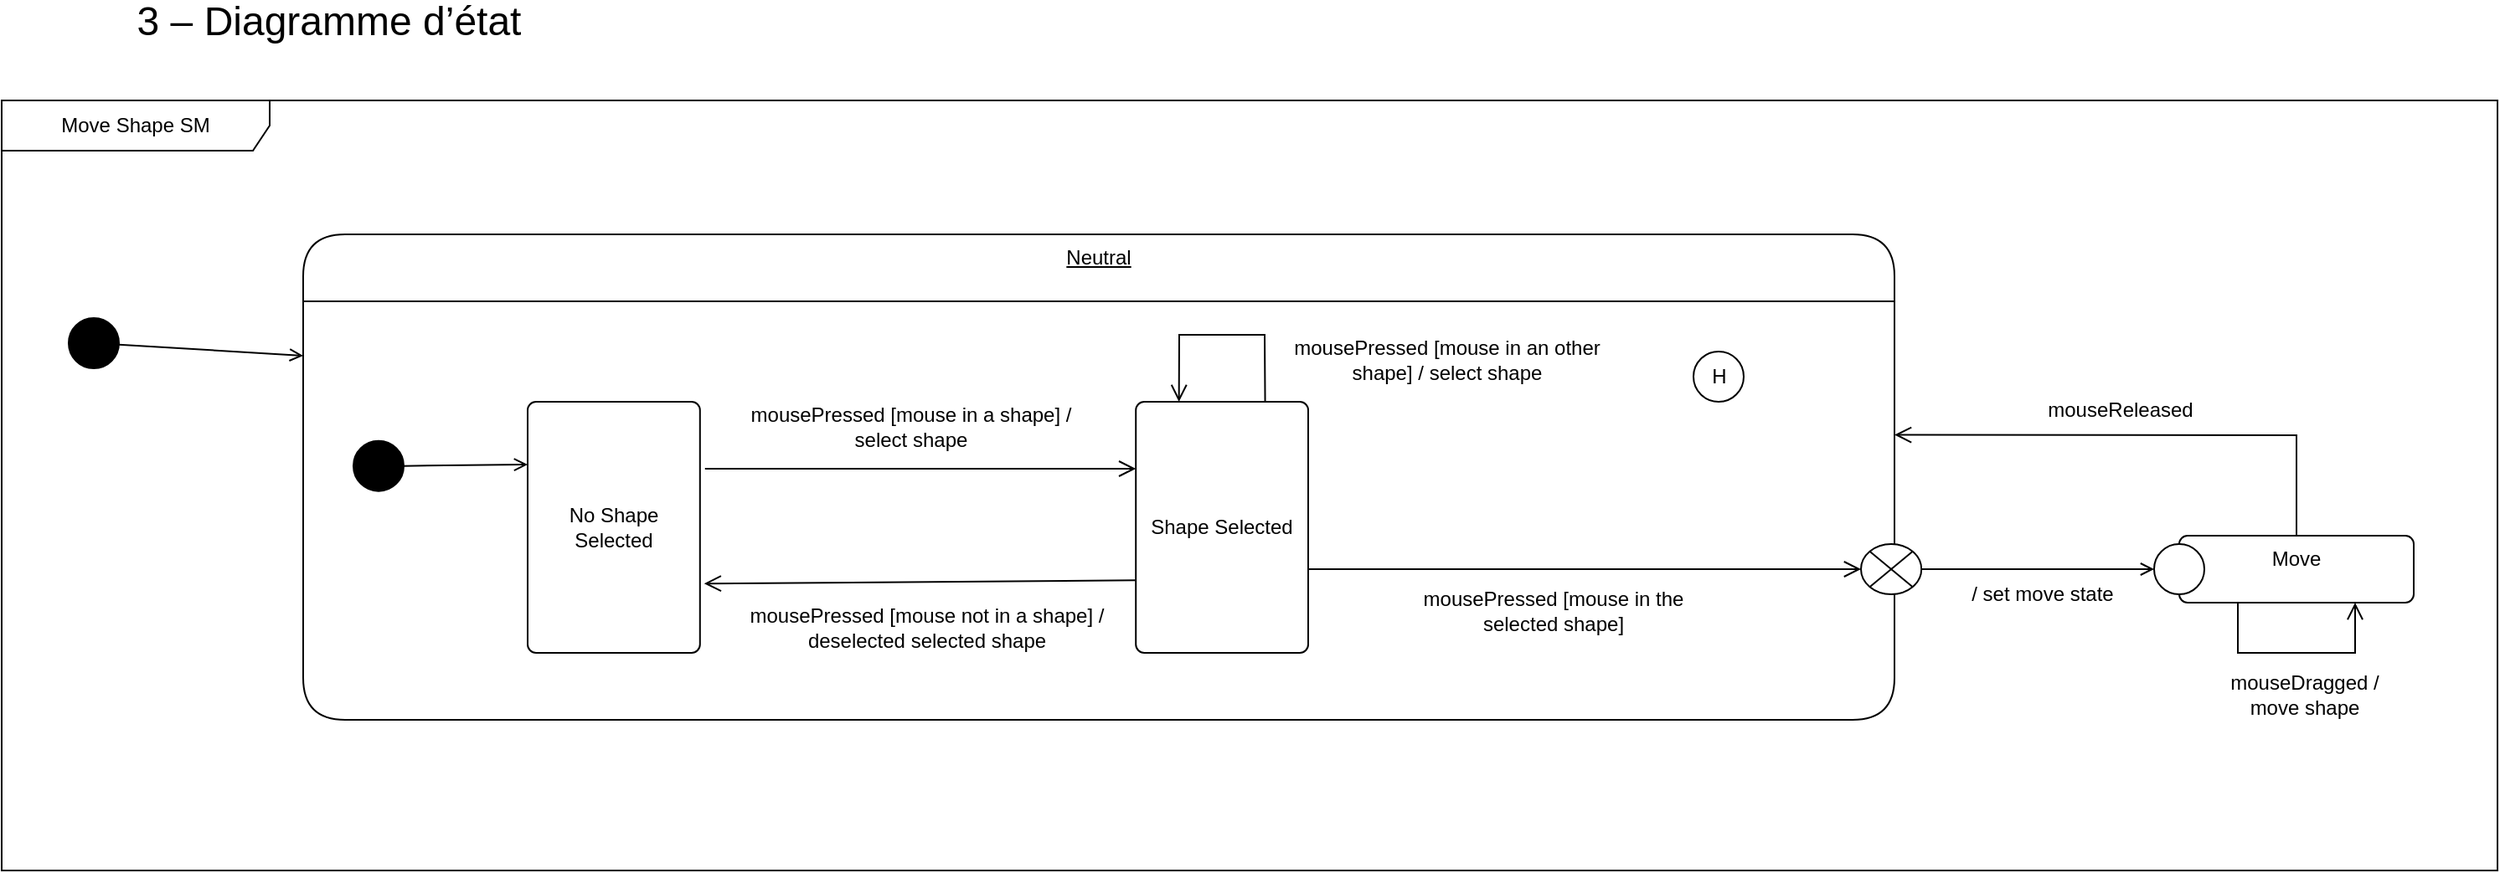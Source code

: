 <mxfile version="24.2.5" type="device">
  <diagram name="Page-1" id="3E4-J9eWufKUGDvzpdev">
    <mxGraphModel dx="1674" dy="884" grid="1" gridSize="10" guides="1" tooltips="1" connect="1" arrows="1" fold="1" page="1" pageScale="2" pageWidth="827" pageHeight="1169" math="0" shadow="0">
      <root>
        <mxCell id="0" />
        <mxCell id="1" parent="0" />
        <mxCell id="mSHdeFPOnr8mZi3dIDjp-4" value="Move Shape SM" style="shape=umlFrame;whiteSpace=wrap;html=1;pointerEvents=0;recursiveResize=0;container=1;collapsible=0;width=160;" parent="1" vertex="1">
          <mxGeometry x="100" y="200" width="1490" height="460" as="geometry" />
        </mxCell>
        <mxCell id="Xp5h8li4eHAb7zd724My-14" value="&lt;font face=&quot;Helvetica&quot;&gt;Neutral&lt;/font&gt;" style="swimlane;fontStyle=4;align=center;verticalAlign=top;childLayout=stackLayout;horizontal=1;startSize=40;horizontalStack=0;resizeParent=1;resizeParentMax=0;resizeLast=0;collapsible=0;marginBottom=0;html=1;rounded=1;absoluteArcSize=1;arcSize=50;whiteSpace=wrap;" parent="mSHdeFPOnr8mZi3dIDjp-4" vertex="1">
          <mxGeometry x="180" y="80" width="950" height="290" as="geometry" />
        </mxCell>
        <mxCell id="Xp5h8li4eHAb7zd724My-15" value="" style="fillColor=none;strokeColor=none;container=1;collapsible=0;" parent="Xp5h8li4eHAb7zd724My-14" vertex="1">
          <mxGeometry y="40" width="950" height="250" as="geometry" />
        </mxCell>
        <mxCell id="Xp5h8li4eHAb7zd724My-16" value="Shape Selected" style="html=1;align=center;verticalAlign=middle;rounded=1;absoluteArcSize=1;arcSize=10;whiteSpace=wrap;" parent="Xp5h8li4eHAb7zd724My-15" vertex="1">
          <mxGeometry x="497.112" y="60" width="102.888" height="150" as="geometry" />
        </mxCell>
        <mxCell id="mSHdeFPOnr8mZi3dIDjp-8" value="mousePressed [mouse in a shape] / select shape" style="text;strokeColor=none;align=center;fillColor=none;html=1;verticalAlign=middle;whiteSpace=wrap;rounded=0;" parent="Xp5h8li4eHAb7zd724My-15" vertex="1">
          <mxGeometry x="260.004" y="50.003" width="205.776" height="50" as="geometry" />
        </mxCell>
        <mxCell id="Xp5h8li4eHAb7zd724My-33" value="" style="endArrow=open;startArrow=none;endFill=0;startFill=0;endSize=8;html=1;verticalAlign=bottom;labelBackgroundColor=none;strokeWidth=1;rounded=0;" parent="Xp5h8li4eHAb7zd724My-15" edge="1">
          <mxGeometry width="160" relative="1" as="geometry">
            <mxPoint x="239.892" y="100" as="sourcePoint" />
            <mxPoint x="497.112" y="100" as="targetPoint" />
          </mxGeometry>
        </mxCell>
        <mxCell id="Xp5h8li4eHAb7zd724My-24" value="No Shape Selected" style="html=1;align=center;verticalAlign=middle;rounded=1;absoluteArcSize=1;arcSize=10;whiteSpace=wrap;" parent="Xp5h8li4eHAb7zd724My-15" vertex="1">
          <mxGeometry x="134.004" y="60" width="102.888" height="150" as="geometry" />
        </mxCell>
        <mxCell id="Xp5h8li4eHAb7zd724My-35" value="" style="endArrow=open;startArrow=none;endFill=0;startFill=0;endSize=8;html=1;verticalAlign=bottom;labelBackgroundColor=none;strokeWidth=1;rounded=0;exitX=0.01;exitY=0.831;exitDx=0;exitDy=0;entryX=1.005;entryY=0.844;entryDx=0;entryDy=0;entryPerimeter=0;exitPerimeter=0;" parent="Xp5h8li4eHAb7zd724My-15" edge="1">
          <mxGeometry width="160" relative="1" as="geometry">
            <mxPoint x="497.116" y="166.667" as="sourcePoint" />
            <mxPoint x="239.382" y="168.617" as="targetPoint" />
          </mxGeometry>
        </mxCell>
        <mxCell id="Xp5h8li4eHAb7zd724My-5" value="mousePressed [mouse not in a shape] / deselected selected shape" style="text;strokeColor=none;align=center;fillColor=none;html=1;verticalAlign=middle;whiteSpace=wrap;rounded=0;" parent="Xp5h8li4eHAb7zd724My-15" vertex="1">
          <mxGeometry x="244.282" y="170.003" width="257.22" height="50" as="geometry" />
        </mxCell>
        <mxCell id="Xp5h8li4eHAb7zd724My-43" value="" style="endArrow=open;startArrow=none;endFill=0;startFill=0;endSize=8;html=1;verticalAlign=bottom;labelBackgroundColor=none;strokeWidth=1;rounded=0;exitX=0.75;exitY=0;exitDx=0;exitDy=0;entryX=0.25;entryY=0;entryDx=0;entryDy=0;" parent="Xp5h8li4eHAb7zd724My-15" source="Xp5h8li4eHAb7zd724My-16" target="Xp5h8li4eHAb7zd724My-16" edge="1">
          <mxGeometry width="160" relative="1" as="geometry">
            <mxPoint x="501.579" y="50" as="sourcePoint" />
            <mxPoint x="758.798" y="50" as="targetPoint" />
            <Array as="points">
              <mxPoint x="574" y="20" />
              <mxPoint x="523" y="20" />
            </Array>
          </mxGeometry>
        </mxCell>
        <mxCell id="Xp5h8li4eHAb7zd724My-44" value="mousePressed [mouse in an other shape] / select shape" style="text;strokeColor=none;align=center;fillColor=none;html=1;verticalAlign=middle;whiteSpace=wrap;rounded=0;" parent="Xp5h8li4eHAb7zd724My-15" vertex="1">
          <mxGeometry x="580.0" y="10.003" width="205.776" height="50" as="geometry" />
        </mxCell>
        <mxCell id="Xp5h8li4eHAb7zd724My-47" value="mousePressed [mouse in the selected shape]" style="text;strokeColor=none;align=center;fillColor=none;html=1;verticalAlign=middle;whiteSpace=wrap;rounded=0;" parent="Xp5h8li4eHAb7zd724My-15" vertex="1">
          <mxGeometry x="650.0" y="170" width="192.915" height="30" as="geometry" />
        </mxCell>
        <mxCell id="Xp5h8li4eHAb7zd724My-78" value="" style="endArrow=open;html=1;rounded=0;align=center;verticalAlign=top;endFill=0;labelBackgroundColor=none;endSize=6;entryX=0;entryY=0.25;entryDx=0;entryDy=0;exitX=1;exitY=0.5;exitDx=0;exitDy=0;" parent="Xp5h8li4eHAb7zd724My-15" source="Xp5h8li4eHAb7zd724My-85" target="Xp5h8li4eHAb7zd724My-24" edge="1">
          <mxGeometry relative="1" as="geometry">
            <mxPoint x="160" y="139.5" as="targetPoint" />
            <mxPoint x="56.095" y="98.33" as="sourcePoint" />
          </mxGeometry>
        </mxCell>
        <mxCell id="Xp5h8li4eHAb7zd724My-81" value="H" style="ellipse;html=1;" parent="Xp5h8li4eHAb7zd724My-15" vertex="1">
          <mxGeometry x="830" y="30" width="30" height="30" as="geometry" />
        </mxCell>
        <mxCell id="Xp5h8li4eHAb7zd724My-85" value="" style="ellipse;fillColor=strokeColor;html=1;" parent="Xp5h8li4eHAb7zd724My-15" vertex="1">
          <mxGeometry x="30" y="83.33" width="30" height="30" as="geometry" />
        </mxCell>
        <mxCell id="Xp5h8li4eHAb7zd724My-22" value="" style="endArrow=open;html=1;rounded=0;align=center;verticalAlign=top;endFill=0;labelBackgroundColor=none;endSize=6;entryX=0;entryY=0.25;entryDx=0;entryDy=0;" parent="mSHdeFPOnr8mZi3dIDjp-4" source="Xp5h8li4eHAb7zd724My-84" target="Xp5h8li4eHAb7zd724My-14" edge="1">
          <mxGeometry relative="1" as="geometry">
            <mxPoint x="170" y="-15" as="targetPoint" />
            <mxPoint x="60" y="145" as="sourcePoint" />
          </mxGeometry>
        </mxCell>
        <mxCell id="Xp5h8li4eHAb7zd724My-45" value="" style="shape=sumEllipse;perimeter=ellipsePerimeter;html=1;backgroundOutline=1;" parent="mSHdeFPOnr8mZi3dIDjp-4" vertex="1">
          <mxGeometry x="1110.003" y="265" width="36.094" height="30" as="geometry" />
        </mxCell>
        <mxCell id="Xp5h8li4eHAb7zd724My-46" value="" style="endArrow=open;startArrow=none;endFill=0;startFill=0;endSize=8;html=1;verticalAlign=bottom;labelBackgroundColor=none;strokeWidth=1;rounded=0;entryX=0;entryY=0.5;entryDx=0;entryDy=0;" parent="mSHdeFPOnr8mZi3dIDjp-4" target="Xp5h8li4eHAb7zd724My-45" edge="1">
          <mxGeometry width="160" relative="1" as="geometry">
            <mxPoint x="780" y="280" as="sourcePoint" />
            <mxPoint x="951.659" y="240" as="targetPoint" />
          </mxGeometry>
        </mxCell>
        <mxCell id="Xp5h8li4eHAb7zd724My-79" value="" style="endArrow=open;html=1;rounded=0;align=center;verticalAlign=top;endFill=0;labelBackgroundColor=none;endSize=6;exitX=1;exitY=0.5;exitDx=0;exitDy=0;" parent="mSHdeFPOnr8mZi3dIDjp-4" source="Xp5h8li4eHAb7zd724My-45" target="Xp5h8li4eHAb7zd724My-86" edge="1">
          <mxGeometry relative="1" as="geometry">
            <mxPoint x="1258" y="279.5" as="targetPoint" />
            <mxPoint x="1180" y="279.5" as="sourcePoint" />
          </mxGeometry>
        </mxCell>
        <mxCell id="Xp5h8li4eHAb7zd724My-80" value="Move" style="html=1;align=center;verticalAlign=top;rounded=1;absoluteArcSize=1;arcSize=10;dashed=0;whiteSpace=wrap;" parent="mSHdeFPOnr8mZi3dIDjp-4" vertex="1">
          <mxGeometry x="1300" y="260" width="140" height="40" as="geometry" />
        </mxCell>
        <mxCell id="Xp5h8li4eHAb7zd724My-84" value="" style="ellipse;fillColor=strokeColor;html=1;" parent="mSHdeFPOnr8mZi3dIDjp-4" vertex="1">
          <mxGeometry x="40" y="130" width="30" height="30" as="geometry" />
        </mxCell>
        <mxCell id="Xp5h8li4eHAb7zd724My-86" value="" style="ellipse;" parent="mSHdeFPOnr8mZi3dIDjp-4" vertex="1">
          <mxGeometry x="1285" y="265" width="30" height="30" as="geometry" />
        </mxCell>
        <mxCell id="Xp5h8li4eHAb7zd724My-87" value="" style="endArrow=open;startArrow=none;endFill=0;startFill=0;endSize=8;html=1;verticalAlign=bottom;labelBackgroundColor=none;strokeWidth=1;rounded=0;exitX=0.5;exitY=0;exitDx=0;exitDy=0;entryX=1;entryY=0.319;entryDx=0;entryDy=0;entryPerimeter=0;" parent="mSHdeFPOnr8mZi3dIDjp-4" source="Xp5h8li4eHAb7zd724My-80" target="Xp5h8li4eHAb7zd724My-15" edge="1">
          <mxGeometry width="160" relative="1" as="geometry">
            <mxPoint x="1417.736" y="199.997" as="sourcePoint" />
            <mxPoint x="1160.002" y="201.947" as="targetPoint" />
            <Array as="points">
              <mxPoint x="1370" y="200" />
            </Array>
          </mxGeometry>
        </mxCell>
        <mxCell id="Xp5h8li4eHAb7zd724My-88" value="mouseDragged / move shape" style="text;strokeColor=none;align=center;fillColor=none;html=1;verticalAlign=middle;whiteSpace=wrap;rounded=0;" parent="mSHdeFPOnr8mZi3dIDjp-4" vertex="1">
          <mxGeometry x="1320" y="340" width="110" height="30" as="geometry" />
        </mxCell>
        <mxCell id="Xp5h8li4eHAb7zd724My-89" value="" style="endArrow=open;startArrow=none;endFill=0;startFill=0;endSize=8;html=1;verticalAlign=bottom;labelBackgroundColor=none;strokeWidth=1;rounded=0;exitX=0.25;exitY=1;exitDx=0;exitDy=0;entryX=0.75;entryY=1;entryDx=0;entryDy=0;" parent="mSHdeFPOnr8mZi3dIDjp-4" source="Xp5h8li4eHAb7zd724My-80" target="Xp5h8li4eHAb7zd724My-80" edge="1">
          <mxGeometry width="160" relative="1" as="geometry">
            <mxPoint x="1490" y="428" as="sourcePoint" />
            <mxPoint x="1250" y="371" as="targetPoint" />
            <Array as="points">
              <mxPoint x="1335" y="330" />
              <mxPoint x="1405" y="330" />
            </Array>
          </mxGeometry>
        </mxCell>
        <mxCell id="Xp5h8li4eHAb7zd724My-90" value="mouseReleased" style="text;strokeColor=none;align=center;fillColor=none;html=1;verticalAlign=middle;whiteSpace=wrap;rounded=0;" parent="mSHdeFPOnr8mZi3dIDjp-4" vertex="1">
          <mxGeometry x="1210" y="170" width="110" height="30" as="geometry" />
        </mxCell>
        <mxCell id="Xp5h8li4eHAb7zd724My-104" value="/ set move state" style="text;strokeColor=none;align=center;fillColor=none;html=1;verticalAlign=middle;whiteSpace=wrap;rounded=0;" parent="mSHdeFPOnr8mZi3dIDjp-4" vertex="1">
          <mxGeometry x="1122.08" y="280" width="192.915" height="30" as="geometry" />
        </mxCell>
        <mxCell id="j65NWaairTmttJUnpkm9-1" value="&lt;span style=&quot;line-height: 107%; font-family: Aptos, sans-serif;&quot;&gt;&lt;font style=&quot;font-size: 24px;&quot;&gt;3 – Diagramme d’état&lt;/font&gt;&lt;/span&gt;" style="text;html=1;align=center;verticalAlign=middle;resizable=0;points=[];autosize=1;strokeColor=none;fillColor=none;" parent="1" vertex="1">
          <mxGeometry x="170" y="140" width="250" height="30" as="geometry" />
        </mxCell>
      </root>
    </mxGraphModel>
  </diagram>
</mxfile>
